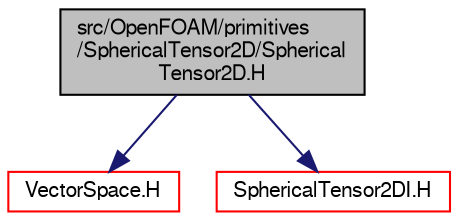 digraph "src/OpenFOAM/primitives/SphericalTensor2D/SphericalTensor2D.H"
{
  bgcolor="transparent";
  edge [fontname="FreeSans",fontsize="10",labelfontname="FreeSans",labelfontsize="10"];
  node [fontname="FreeSans",fontsize="10",shape=record];
  Node0 [label="src/OpenFOAM/primitives\l/SphericalTensor2D/Spherical\lTensor2D.H",height=0.2,width=0.4,color="black", fillcolor="grey75", style="filled", fontcolor="black"];
  Node0 -> Node1 [color="midnightblue",fontsize="10",style="solid",fontname="FreeSans"];
  Node1 [label="VectorSpace.H",height=0.2,width=0.4,color="red",URL="$a12863.html"];
  Node0 -> Node42 [color="midnightblue",fontsize="10",style="solid",fontname="FreeSans"];
  Node42 [label="SphericalTensor2DI.H",height=0.2,width=0.4,color="red",URL="$a12578.html"];
}
